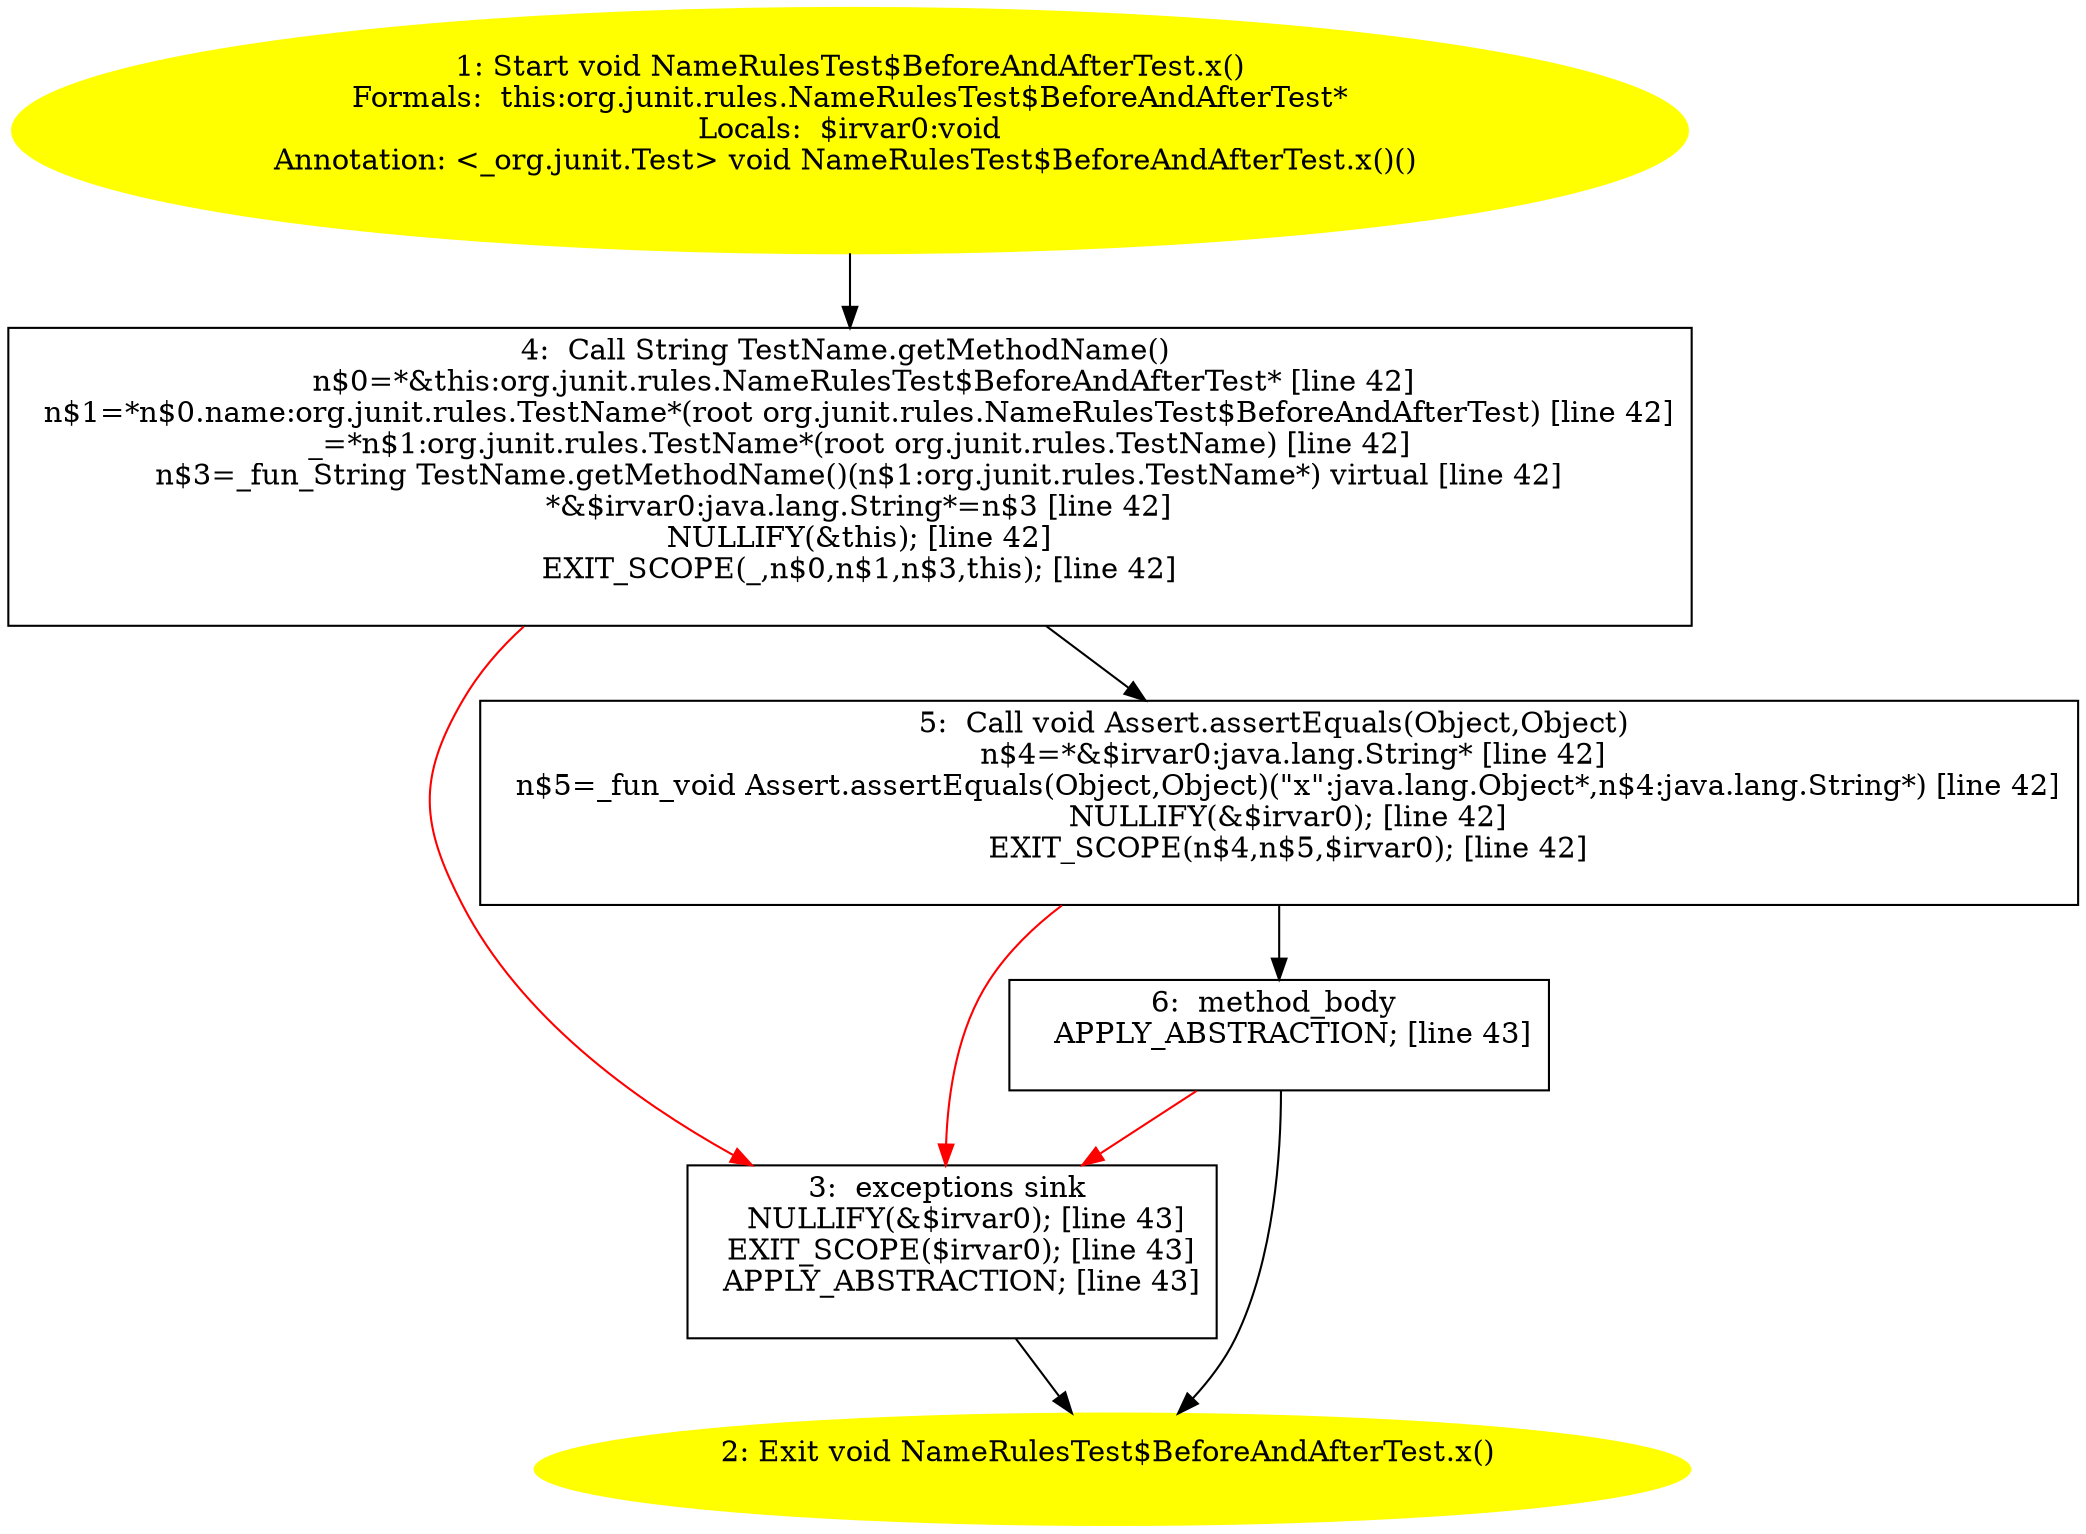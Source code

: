 /* @generated */
digraph cfg {
"org.junit.rules.NameRulesTest$BeforeAndAfterTest.x():void.bcedb4f39bb9b9c8a4ca0c6b74c7539d_1" [label="1: Start void NameRulesTest$BeforeAndAfterTest.x()\nFormals:  this:org.junit.rules.NameRulesTest$BeforeAndAfterTest*\nLocals:  $irvar0:void\nAnnotation: <_org.junit.Test> void NameRulesTest$BeforeAndAfterTest.x()() \n  " color=yellow style=filled]
	

	 "org.junit.rules.NameRulesTest$BeforeAndAfterTest.x():void.bcedb4f39bb9b9c8a4ca0c6b74c7539d_1" -> "org.junit.rules.NameRulesTest$BeforeAndAfterTest.x():void.bcedb4f39bb9b9c8a4ca0c6b74c7539d_4" ;
"org.junit.rules.NameRulesTest$BeforeAndAfterTest.x():void.bcedb4f39bb9b9c8a4ca0c6b74c7539d_2" [label="2: Exit void NameRulesTest$BeforeAndAfterTest.x() \n  " color=yellow style=filled]
	

"org.junit.rules.NameRulesTest$BeforeAndAfterTest.x():void.bcedb4f39bb9b9c8a4ca0c6b74c7539d_3" [label="3:  exceptions sink \n   NULLIFY(&$irvar0); [line 43]\n  EXIT_SCOPE($irvar0); [line 43]\n  APPLY_ABSTRACTION; [line 43]\n " shape="box"]
	

	 "org.junit.rules.NameRulesTest$BeforeAndAfterTest.x():void.bcedb4f39bb9b9c8a4ca0c6b74c7539d_3" -> "org.junit.rules.NameRulesTest$BeforeAndAfterTest.x():void.bcedb4f39bb9b9c8a4ca0c6b74c7539d_2" ;
"org.junit.rules.NameRulesTest$BeforeAndAfterTest.x():void.bcedb4f39bb9b9c8a4ca0c6b74c7539d_4" [label="4:  Call String TestName.getMethodName() \n   n$0=*&this:org.junit.rules.NameRulesTest$BeforeAndAfterTest* [line 42]\n  n$1=*n$0.name:org.junit.rules.TestName*(root org.junit.rules.NameRulesTest$BeforeAndAfterTest) [line 42]\n  _=*n$1:org.junit.rules.TestName*(root org.junit.rules.TestName) [line 42]\n  n$3=_fun_String TestName.getMethodName()(n$1:org.junit.rules.TestName*) virtual [line 42]\n  *&$irvar0:java.lang.String*=n$3 [line 42]\n  NULLIFY(&this); [line 42]\n  EXIT_SCOPE(_,n$0,n$1,n$3,this); [line 42]\n " shape="box"]
	

	 "org.junit.rules.NameRulesTest$BeforeAndAfterTest.x():void.bcedb4f39bb9b9c8a4ca0c6b74c7539d_4" -> "org.junit.rules.NameRulesTest$BeforeAndAfterTest.x():void.bcedb4f39bb9b9c8a4ca0c6b74c7539d_5" ;
	 "org.junit.rules.NameRulesTest$BeforeAndAfterTest.x():void.bcedb4f39bb9b9c8a4ca0c6b74c7539d_4" -> "org.junit.rules.NameRulesTest$BeforeAndAfterTest.x():void.bcedb4f39bb9b9c8a4ca0c6b74c7539d_3" [color="red" ];
"org.junit.rules.NameRulesTest$BeforeAndAfterTest.x():void.bcedb4f39bb9b9c8a4ca0c6b74c7539d_5" [label="5:  Call void Assert.assertEquals(Object,Object) \n   n$4=*&$irvar0:java.lang.String* [line 42]\n  n$5=_fun_void Assert.assertEquals(Object,Object)(\"x\":java.lang.Object*,n$4:java.lang.String*) [line 42]\n  NULLIFY(&$irvar0); [line 42]\n  EXIT_SCOPE(n$4,n$5,$irvar0); [line 42]\n " shape="box"]
	

	 "org.junit.rules.NameRulesTest$BeforeAndAfterTest.x():void.bcedb4f39bb9b9c8a4ca0c6b74c7539d_5" -> "org.junit.rules.NameRulesTest$BeforeAndAfterTest.x():void.bcedb4f39bb9b9c8a4ca0c6b74c7539d_6" ;
	 "org.junit.rules.NameRulesTest$BeforeAndAfterTest.x():void.bcedb4f39bb9b9c8a4ca0c6b74c7539d_5" -> "org.junit.rules.NameRulesTest$BeforeAndAfterTest.x():void.bcedb4f39bb9b9c8a4ca0c6b74c7539d_3" [color="red" ];
"org.junit.rules.NameRulesTest$BeforeAndAfterTest.x():void.bcedb4f39bb9b9c8a4ca0c6b74c7539d_6" [label="6:  method_body \n   APPLY_ABSTRACTION; [line 43]\n " shape="box"]
	

	 "org.junit.rules.NameRulesTest$BeforeAndAfterTest.x():void.bcedb4f39bb9b9c8a4ca0c6b74c7539d_6" -> "org.junit.rules.NameRulesTest$BeforeAndAfterTest.x():void.bcedb4f39bb9b9c8a4ca0c6b74c7539d_2" ;
	 "org.junit.rules.NameRulesTest$BeforeAndAfterTest.x():void.bcedb4f39bb9b9c8a4ca0c6b74c7539d_6" -> "org.junit.rules.NameRulesTest$BeforeAndAfterTest.x():void.bcedb4f39bb9b9c8a4ca0c6b74c7539d_3" [color="red" ];
}
